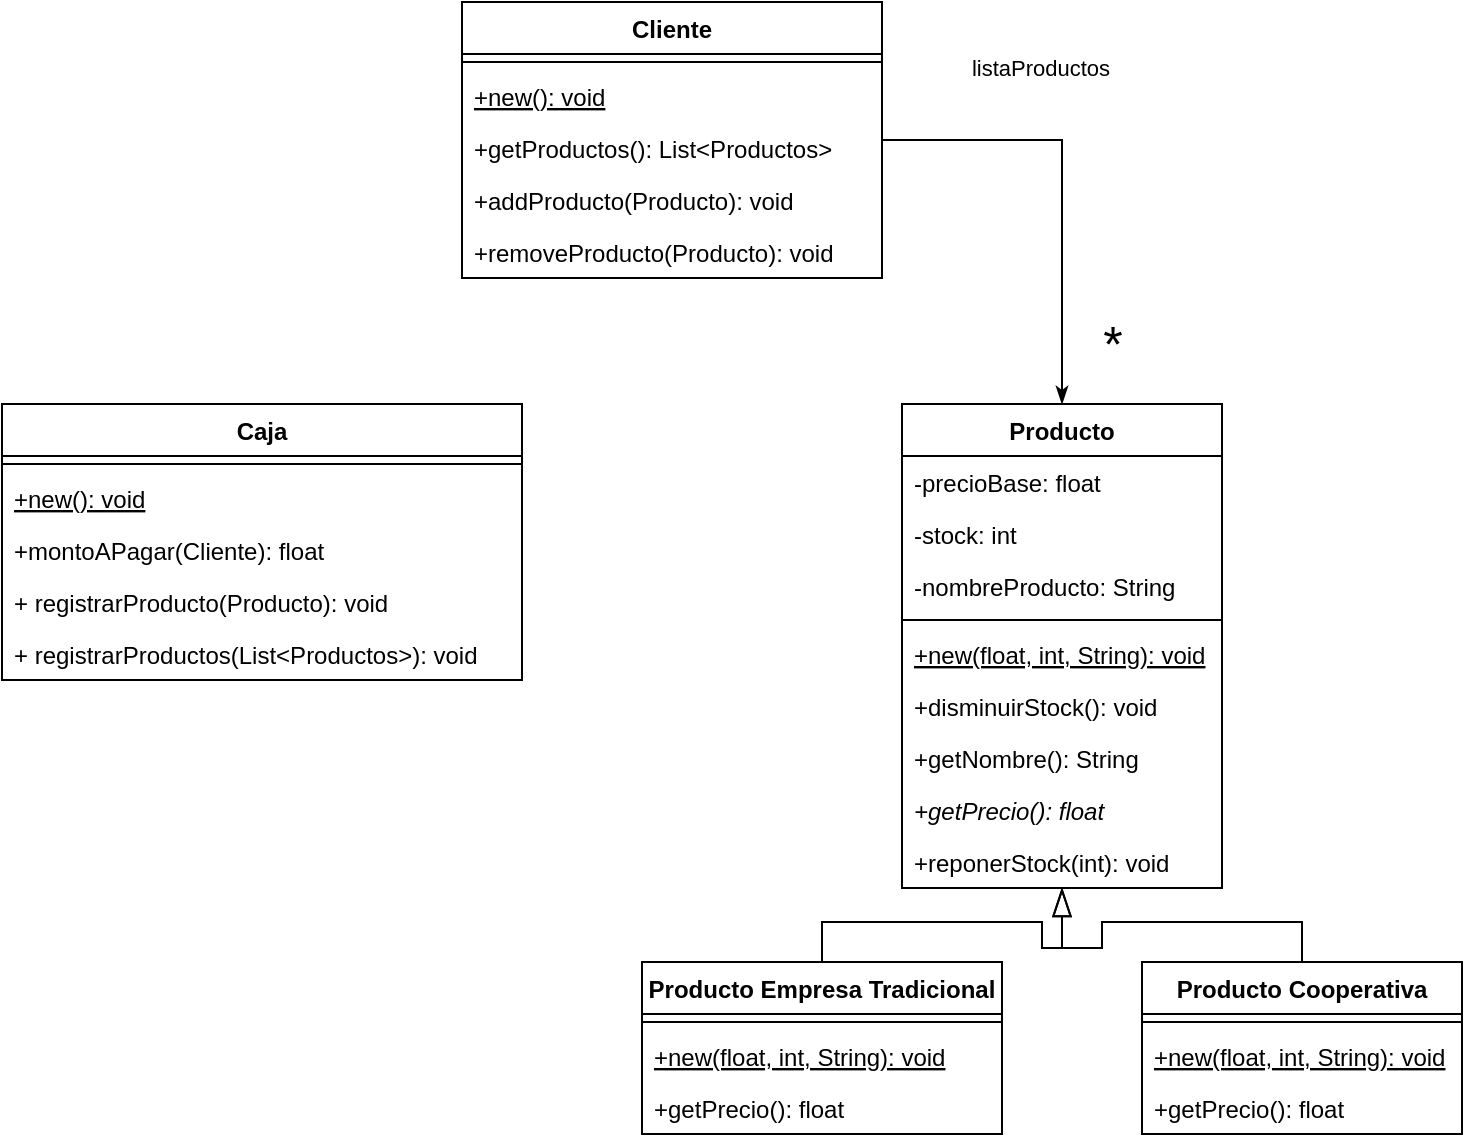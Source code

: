 <mxfile version="14.5.1" type="device"><diagram id="VK5QCgtLjhKYk9wHLe0y" name="Page-1"><mxGraphModel dx="1086" dy="806" grid="1" gridSize="10" guides="1" tooltips="1" connect="1" arrows="1" fold="1" page="1" pageScale="1" pageWidth="827" pageHeight="1169" math="0" shadow="0"><root><mxCell id="0"/><mxCell id="1" parent="0"/><mxCell id="mznA3I80ZgjnYYTPN7wE-1" value="Caja" style="swimlane;fontStyle=1;align=center;verticalAlign=top;childLayout=stackLayout;horizontal=1;startSize=26;horizontalStack=0;resizeParent=1;resizeParentMax=0;resizeLast=0;collapsible=1;marginBottom=0;" parent="1" vertex="1"><mxGeometry x="30" y="251" width="260" height="138" as="geometry"/></mxCell><mxCell id="mznA3I80ZgjnYYTPN7wE-3" value="" style="line;strokeWidth=1;fillColor=none;align=left;verticalAlign=middle;spacingTop=-1;spacingLeft=3;spacingRight=3;rotatable=0;labelPosition=right;points=[];portConstraint=eastwest;" parent="mznA3I80ZgjnYYTPN7wE-1" vertex="1"><mxGeometry y="26" width="260" height="8" as="geometry"/></mxCell><mxCell id="knvrZig9zH-rSsQdetkQ-1" value="+new(): void&#10;" style="text;strokeColor=none;fillColor=none;align=left;verticalAlign=top;spacingLeft=4;spacingRight=4;overflow=hidden;rotatable=0;points=[[0,0.5],[1,0.5]];portConstraint=eastwest;fontStyle=4" vertex="1" parent="mznA3I80ZgjnYYTPN7wE-1"><mxGeometry y="34" width="260" height="26" as="geometry"/></mxCell><mxCell id="mznA3I80ZgjnYYTPN7wE-6" value="+montoAPagar(Cliente): float" style="text;strokeColor=none;fillColor=none;align=left;verticalAlign=top;spacingLeft=4;spacingRight=4;overflow=hidden;rotatable=0;points=[[0,0.5],[1,0.5]];portConstraint=eastwest;" parent="mznA3I80ZgjnYYTPN7wE-1" vertex="1"><mxGeometry y="60" width="260" height="26" as="geometry"/></mxCell><mxCell id="mznA3I80ZgjnYYTPN7wE-4" value="+ registrarProducto(Producto): void" style="text;strokeColor=none;fillColor=none;align=left;verticalAlign=top;spacingLeft=4;spacingRight=4;overflow=hidden;rotatable=0;points=[[0,0.5],[1,0.5]];portConstraint=eastwest;" parent="mznA3I80ZgjnYYTPN7wE-1" vertex="1"><mxGeometry y="86" width="260" height="26" as="geometry"/></mxCell><mxCell id="knvrZig9zH-rSsQdetkQ-5" value="+ registrarProductos(List&lt;Productos&gt;): void" style="text;strokeColor=none;fillColor=none;align=left;verticalAlign=top;spacingLeft=4;spacingRight=4;overflow=hidden;rotatable=0;points=[[0,0.5],[1,0.5]];portConstraint=eastwest;" vertex="1" parent="mznA3I80ZgjnYYTPN7wE-1"><mxGeometry y="112" width="260" height="26" as="geometry"/></mxCell><mxCell id="mznA3I80ZgjnYYTPN7wE-51" value="&lt;font style=&quot;font-size: 11px&quot;&gt;listaProductos&lt;/font&gt;" style="edgeStyle=orthogonalEdgeStyle;rounded=0;orthogonalLoop=1;jettySize=auto;html=1;entryX=0.5;entryY=0;entryDx=0;entryDy=0;endArrow=classicThin;endFill=1;endSize=6;targetPerimeterSpacing=0;strokeWidth=1;fontSize=25;" parent="1" source="mznA3I80ZgjnYYTPN7wE-11" target="mznA3I80ZgjnYYTPN7wE-17" edge="1"><mxGeometry x="-0.234" y="26" relative="1" as="geometry"><mxPoint x="-6" y="-16" as="offset"/></mxGeometry></mxCell><mxCell id="mznA3I80ZgjnYYTPN7wE-11" value="Cliente" style="swimlane;fontStyle=1;align=center;verticalAlign=top;childLayout=stackLayout;horizontal=1;startSize=26;horizontalStack=0;resizeParent=1;resizeParentMax=0;resizeLast=0;collapsible=1;marginBottom=0;" parent="1" vertex="1"><mxGeometry x="260" y="50" width="210" height="138" as="geometry"/></mxCell><mxCell id="mznA3I80ZgjnYYTPN7wE-13" value="" style="line;strokeWidth=1;fillColor=none;align=left;verticalAlign=middle;spacingTop=-1;spacingLeft=3;spacingRight=3;rotatable=0;labelPosition=right;points=[];portConstraint=eastwest;" parent="mznA3I80ZgjnYYTPN7wE-11" vertex="1"><mxGeometry y="26" width="210" height="8" as="geometry"/></mxCell><mxCell id="knvrZig9zH-rSsQdetkQ-2" value="+new(): void" style="text;strokeColor=none;fillColor=none;align=left;verticalAlign=top;spacingLeft=4;spacingRight=4;overflow=hidden;rotatable=0;points=[[0,0.5],[1,0.5]];portConstraint=eastwest;fontStyle=4" vertex="1" parent="mznA3I80ZgjnYYTPN7wE-11"><mxGeometry y="34" width="210" height="26" as="geometry"/></mxCell><mxCell id="mznA3I80ZgjnYYTPN7wE-14" value="+getProductos(): List&lt;Productos&gt;" style="text;strokeColor=none;fillColor=none;align=left;verticalAlign=top;spacingLeft=4;spacingRight=4;overflow=hidden;rotatable=0;points=[[0,0.5],[1,0.5]];portConstraint=eastwest;" parent="mznA3I80ZgjnYYTPN7wE-11" vertex="1"><mxGeometry y="60" width="210" height="26" as="geometry"/></mxCell><mxCell id="mznA3I80ZgjnYYTPN7wE-15" value="+addProducto(Producto): void&#10; " style="text;strokeColor=none;fillColor=none;align=left;verticalAlign=top;spacingLeft=4;spacingRight=4;overflow=hidden;rotatable=0;points=[[0,0.5],[1,0.5]];portConstraint=eastwest;" parent="mznA3I80ZgjnYYTPN7wE-11" vertex="1"><mxGeometry y="86" width="210" height="26" as="geometry"/></mxCell><mxCell id="mznA3I80ZgjnYYTPN7wE-16" value="+removeProducto(Producto): void" style="text;strokeColor=none;fillColor=none;align=left;verticalAlign=top;spacingLeft=4;spacingRight=4;overflow=hidden;rotatable=0;points=[[0,0.5],[1,0.5]];portConstraint=eastwest;" parent="mznA3I80ZgjnYYTPN7wE-11" vertex="1"><mxGeometry y="112" width="210" height="26" as="geometry"/></mxCell><mxCell id="mznA3I80ZgjnYYTPN7wE-17" value="Producto" style="swimlane;fontStyle=1;align=center;verticalAlign=top;childLayout=stackLayout;horizontal=1;startSize=26;horizontalStack=0;resizeParent=1;resizeParentMax=0;resizeLast=0;collapsible=1;marginBottom=0;" parent="1" vertex="1"><mxGeometry x="480" y="251" width="160" height="242" as="geometry"><mxRectangle x="480" y="251" width="90" height="26" as="alternateBounds"/></mxGeometry></mxCell><mxCell id="mznA3I80ZgjnYYTPN7wE-18" value="-precioBase: float" style="text;strokeColor=none;fillColor=none;align=left;verticalAlign=top;spacingLeft=4;spacingRight=4;overflow=hidden;rotatable=0;points=[[0,0.5],[1,0.5]];portConstraint=eastwest;" parent="mznA3I80ZgjnYYTPN7wE-17" vertex="1"><mxGeometry y="26" width="160" height="26" as="geometry"/></mxCell><mxCell id="mznA3I80ZgjnYYTPN7wE-23" value="-stock: int" style="text;strokeColor=none;fillColor=none;align=left;verticalAlign=top;spacingLeft=4;spacingRight=4;overflow=hidden;rotatable=0;points=[[0,0.5],[1,0.5]];portConstraint=eastwest;" parent="mznA3I80ZgjnYYTPN7wE-17" vertex="1"><mxGeometry y="52" width="160" height="26" as="geometry"/></mxCell><mxCell id="knvrZig9zH-rSsQdetkQ-3" value="-nombreProducto: String" style="text;strokeColor=none;fillColor=none;align=left;verticalAlign=top;spacingLeft=4;spacingRight=4;overflow=hidden;rotatable=0;points=[[0,0.5],[1,0.5]];portConstraint=eastwest;" vertex="1" parent="mznA3I80ZgjnYYTPN7wE-17"><mxGeometry y="78" width="160" height="26" as="geometry"/></mxCell><mxCell id="mznA3I80ZgjnYYTPN7wE-19" value="" style="line;strokeWidth=1;fillColor=none;align=left;verticalAlign=middle;spacingTop=-1;spacingLeft=3;spacingRight=3;rotatable=0;labelPosition=right;points=[];portConstraint=eastwest;" parent="mznA3I80ZgjnYYTPN7wE-17" vertex="1"><mxGeometry y="104" width="160" height="8" as="geometry"/></mxCell><mxCell id="mznA3I80ZgjnYYTPN7wE-31" value="+new(float, int, String): void" style="text;strokeColor=none;fillColor=none;align=left;verticalAlign=top;spacingLeft=4;spacingRight=4;overflow=hidden;rotatable=0;points=[[0,0.5],[1,0.5]];portConstraint=eastwest;fontStyle=4" parent="mznA3I80ZgjnYYTPN7wE-17" vertex="1"><mxGeometry y="112" width="160" height="26" as="geometry"/></mxCell><mxCell id="mznA3I80ZgjnYYTPN7wE-21" value="+disminuirStock(): void" style="text;strokeColor=none;fillColor=none;align=left;verticalAlign=top;spacingLeft=4;spacingRight=4;overflow=hidden;rotatable=0;points=[[0,0.5],[1,0.5]];portConstraint=eastwest;fontStyle=0" parent="mznA3I80ZgjnYYTPN7wE-17" vertex="1"><mxGeometry y="138" width="160" height="26" as="geometry"/></mxCell><mxCell id="knvrZig9zH-rSsQdetkQ-4" value="+getNombre(): String" style="text;strokeColor=none;fillColor=none;align=left;verticalAlign=top;spacingLeft=4;spacingRight=4;overflow=hidden;rotatable=0;points=[[0,0.5],[1,0.5]];portConstraint=eastwest;fontStyle=0" vertex="1" parent="mznA3I80ZgjnYYTPN7wE-17"><mxGeometry y="164" width="160" height="26" as="geometry"/></mxCell><mxCell id="mznA3I80ZgjnYYTPN7wE-20" value="+getPrecio(): float" style="text;strokeColor=none;fillColor=none;align=left;verticalAlign=top;spacingLeft=4;spacingRight=4;overflow=hidden;rotatable=0;points=[[0,0.5],[1,0.5]];portConstraint=eastwest;fontStyle=2" parent="mznA3I80ZgjnYYTPN7wE-17" vertex="1"><mxGeometry y="190" width="160" height="26" as="geometry"/></mxCell><mxCell id="mznA3I80ZgjnYYTPN7wE-22" value="+reponerStock(int): void" style="text;strokeColor=none;fillColor=none;align=left;verticalAlign=top;spacingLeft=4;spacingRight=4;overflow=hidden;rotatable=0;points=[[0,0.5],[1,0.5]];portConstraint=eastwest;fontStyle=0" parent="mznA3I80ZgjnYYTPN7wE-17" vertex="1"><mxGeometry y="216" width="160" height="26" as="geometry"/></mxCell><mxCell id="mznA3I80ZgjnYYTPN7wE-50" style="edgeStyle=orthogonalEdgeStyle;rounded=0;orthogonalLoop=1;jettySize=auto;html=1;entryX=0.5;entryY=1;entryDx=0;entryDy=0;endArrow=blockThin;endFill=0;endSize=12;" parent="1" source="mznA3I80ZgjnYYTPN7wE-32" target="mznA3I80ZgjnYYTPN7wE-17" edge="1"><mxGeometry relative="1" as="geometry"><mxPoint x="720" y="460" as="targetPoint"/></mxGeometry></mxCell><mxCell id="mznA3I80ZgjnYYTPN7wE-32" value="Producto Cooperativa" style="swimlane;fontStyle=1;align=center;verticalAlign=top;childLayout=stackLayout;horizontal=1;startSize=26;horizontalStack=0;resizeParent=1;resizeParentMax=0;resizeLast=0;collapsible=1;marginBottom=0;" parent="1" vertex="1"><mxGeometry x="600" y="530" width="160" height="86" as="geometry"/></mxCell><mxCell id="mznA3I80ZgjnYYTPN7wE-35" value="" style="line;strokeWidth=1;fillColor=none;align=left;verticalAlign=middle;spacingTop=-1;spacingLeft=3;spacingRight=3;rotatable=0;labelPosition=right;points=[];portConstraint=eastwest;" parent="mznA3I80ZgjnYYTPN7wE-32" vertex="1"><mxGeometry y="26" width="160" height="8" as="geometry"/></mxCell><mxCell id="mznA3I80ZgjnYYTPN7wE-36" value="+new(float, int, String): void" style="text;strokeColor=none;fillColor=none;align=left;verticalAlign=top;spacingLeft=4;spacingRight=4;overflow=hidden;rotatable=0;points=[[0,0.5],[1,0.5]];portConstraint=eastwest;fontStyle=4" parent="mznA3I80ZgjnYYTPN7wE-32" vertex="1"><mxGeometry y="34" width="160" height="26" as="geometry"/></mxCell><mxCell id="mznA3I80ZgjnYYTPN7wE-38" value="+getPrecio(): float" style="text;strokeColor=none;fillColor=none;align=left;verticalAlign=top;spacingLeft=4;spacingRight=4;overflow=hidden;rotatable=0;points=[[0,0.5],[1,0.5]];portConstraint=eastwest;fontStyle=0" parent="mznA3I80ZgjnYYTPN7wE-32" vertex="1"><mxGeometry y="60" width="160" height="26" as="geometry"/></mxCell><mxCell id="mznA3I80ZgjnYYTPN7wE-49" style="edgeStyle=orthogonalEdgeStyle;rounded=0;orthogonalLoop=1;jettySize=auto;html=1;entryX=0.5;entryY=1;entryDx=0;entryDy=0;endArrow=blockThin;endFill=0;strokeWidth=1;targetPerimeterSpacing=0;endSize=12;" parent="1" source="mznA3I80ZgjnYYTPN7wE-40" target="mznA3I80ZgjnYYTPN7wE-17" edge="1"><mxGeometry relative="1" as="geometry"><mxPoint x="560" y="460" as="targetPoint"/></mxGeometry></mxCell><mxCell id="mznA3I80ZgjnYYTPN7wE-40" value="Producto Empresa Tradicional" style="swimlane;fontStyle=1;align=center;verticalAlign=top;childLayout=stackLayout;horizontal=1;startSize=26;horizontalStack=0;resizeParent=1;resizeParentMax=0;resizeLast=0;collapsible=1;marginBottom=0;" parent="1" vertex="1"><mxGeometry x="350" y="530" width="180" height="86" as="geometry"/></mxCell><mxCell id="mznA3I80ZgjnYYTPN7wE-41" value="" style="line;strokeWidth=1;fillColor=none;align=left;verticalAlign=middle;spacingTop=-1;spacingLeft=3;spacingRight=3;rotatable=0;labelPosition=right;points=[];portConstraint=eastwest;" parent="mznA3I80ZgjnYYTPN7wE-40" vertex="1"><mxGeometry y="26" width="180" height="8" as="geometry"/></mxCell><mxCell id="mznA3I80ZgjnYYTPN7wE-42" value="+new(float, int, String): void" style="text;strokeColor=none;fillColor=none;align=left;verticalAlign=top;spacingLeft=4;spacingRight=4;overflow=hidden;rotatable=0;points=[[0,0.5],[1,0.5]];portConstraint=eastwest;fontStyle=4" parent="mznA3I80ZgjnYYTPN7wE-40" vertex="1"><mxGeometry y="34" width="180" height="26" as="geometry"/></mxCell><mxCell id="mznA3I80ZgjnYYTPN7wE-43" value="+getPrecio(): float" style="text;strokeColor=none;fillColor=none;align=left;verticalAlign=top;spacingLeft=4;spacingRight=4;overflow=hidden;rotatable=0;points=[[0,0.5],[1,0.5]];portConstraint=eastwest;fontStyle=0" parent="mznA3I80ZgjnYYTPN7wE-40" vertex="1"><mxGeometry y="60" width="180" height="26" as="geometry"/></mxCell><mxCell id="mznA3I80ZgjnYYTPN7wE-52" value="*" style="text;html=1;align=center;verticalAlign=middle;resizable=0;points=[];autosize=1;strokeColor=none;fontSize=25;" parent="1" vertex="1"><mxGeometry x="570" y="200" width="30" height="40" as="geometry"/></mxCell></root></mxGraphModel></diagram></mxfile>